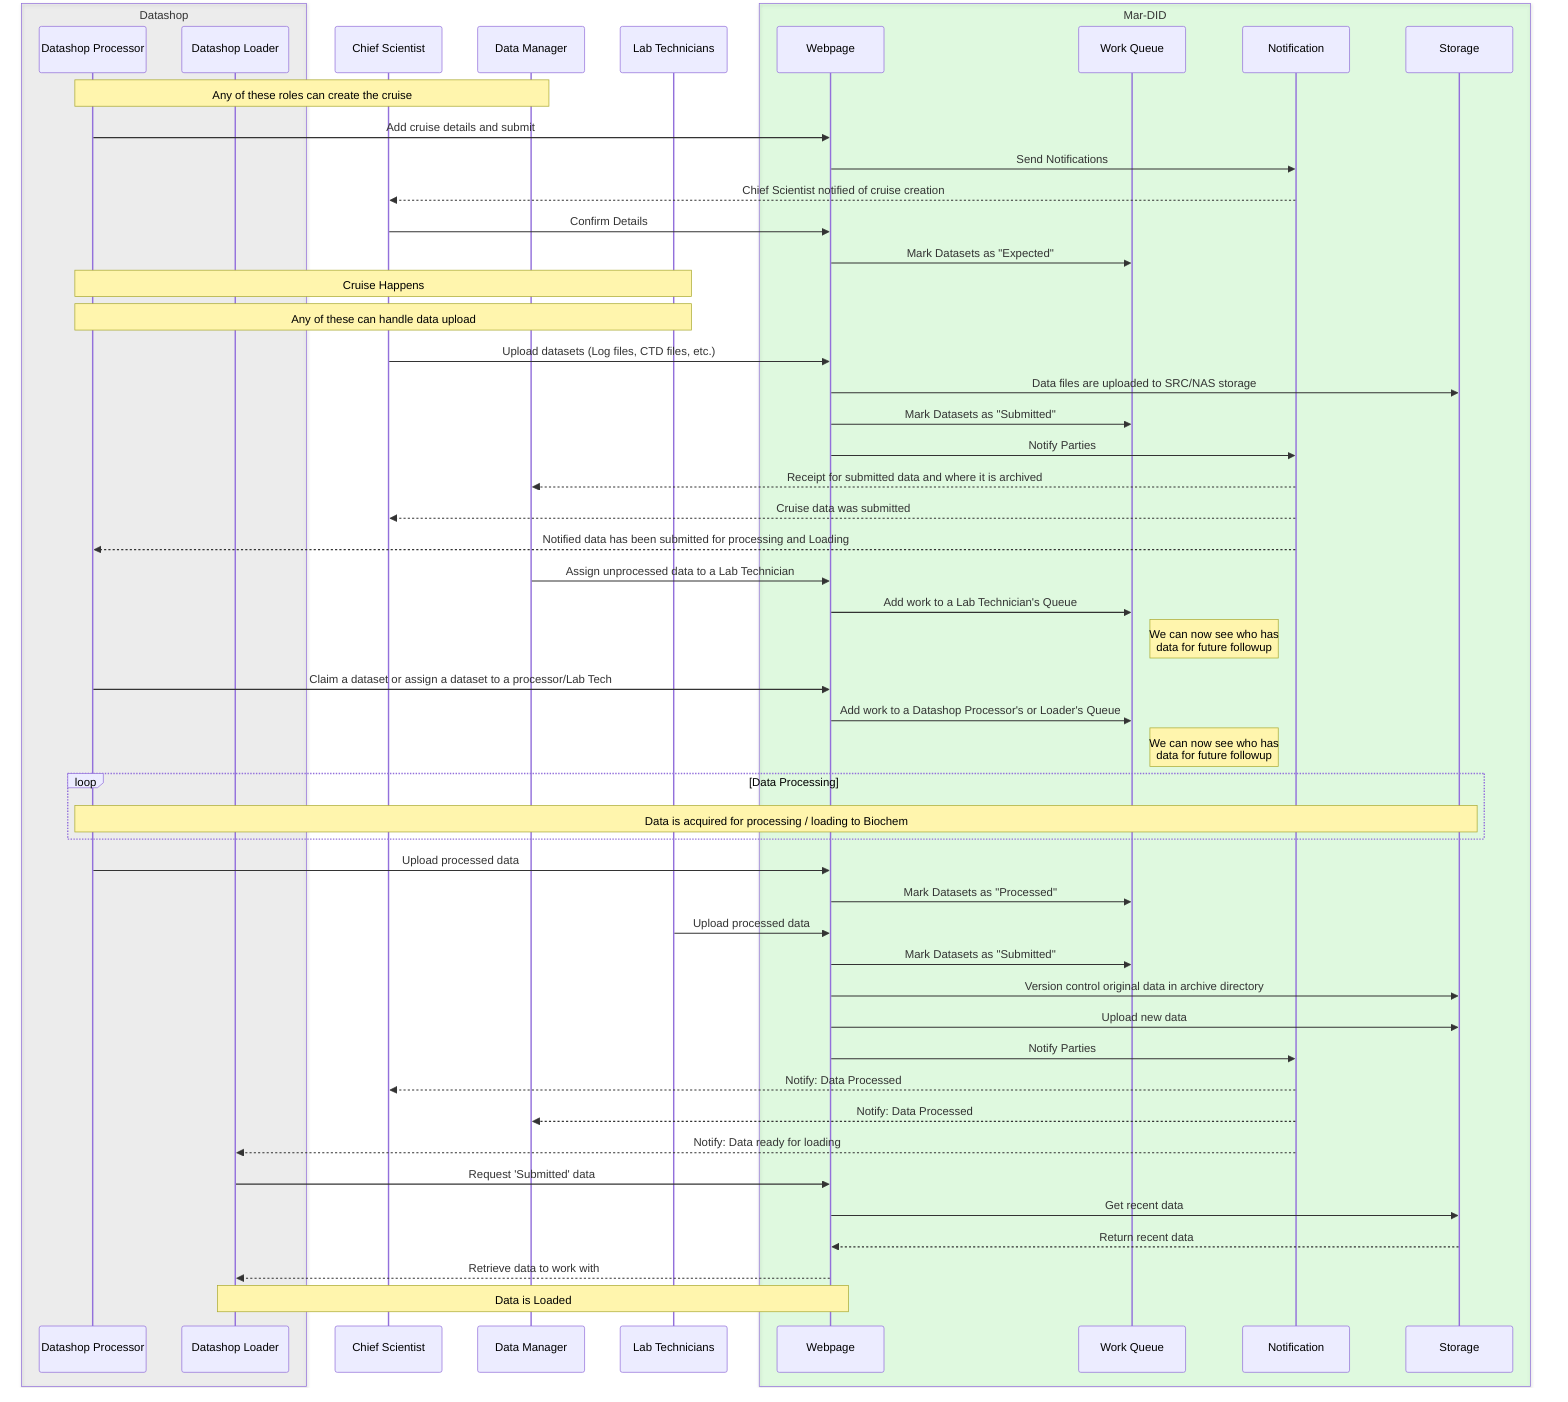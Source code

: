 %%%%{init: {'theme': 'base', 'themeVariables': {
%%    'primaryColor': '#ffcc00',
%%    'edgeLabelBackground': '#ffffff',
%%    'actorBorder': '#000000',
%%    'actorBkg': '#e6f7ff',
%%    'actorTextColor': '#000000'
%%}}}%%
sequenceDiagram
    box rgb(126, 126, 126, .1) Datashop
    participant DatashopProcessor as Datashop Processor
    participant DatashopLoader as Datashop Loader
    end
    participant ChiefScientist as Chief Scientist
    participant DataManager as Data Manager
    participant LabTechnicians as Lab Technicians
    box rgb(0, 255, 0, .1) Mar-DID
    participant System as Webpage
    participant WorkQueue as Work Queue
    participant Notification as Notification
    participant Storage as Storage
    end

    note over DatashopProcessor,DataManager: Any of these roles can create the cruise
    DatashopProcessor->>System: Add cruise details and submit

    System->>Notification: Send Notifications
    Notification-->>ChiefScientist: Chief Scientist notified of cruise creation

    ChiefScientist->>System: Confirm Details
    System->>WorkQueue: Mark Datasets as "Expected"

    note over DatashopProcessor,LabTechnicians: Cruise Happens
    note over DatashopProcessor,LabTechnicians: Any of these can handle data upload

    ChiefScientist->>System: Upload datasets (Log files, CTD files, etc.)
    System->>Storage: Data files are uploaded to SRC/NAS storage
    System->>WorkQueue: Mark Datasets as "Submitted"
    System->>Notification: Notify Parties

    Notification-->>DataManager: Receipt for submitted data and where it is archived
    Notification-->>ChiefScientist: Cruise data was submitted
    Notification-->>DatashopProcessor: Notified data has been submitted for processing and Loading

    DataManager->>System: Assign unprocessed data to a Lab Technician
    System->>WorkQueue: Add work to a Lab Technician's Queue
    note right of WorkQueue: We can now see who has<br/>data for future followup

    DatashopProcessor->>System: Claim a dataset or assign a dataset to a processor/Lab Tech
    System->>WorkQueue: Add work to a Datashop Processor's or Loader's Queue
    note right of WorkQueue: We can now see who has<br/>data for future followup
    loop Data Processing
    note over DatashopProcessor,Storage: Data is acquired for processing / loading to Biochem
    end

    DatashopProcessor->>System: Upload processed data
    System->>WorkQueue: Mark Datasets as "Processed"
    LabTechnicians->>System: Upload processed data
    System->>WorkQueue: Mark Datasets as "Submitted"

    System->>Storage: Version control original data in archive directory
    System->>Storage: Upload new data
    System->>Notification: Notify Parties

    Notification-->>ChiefScientist: Notify: Data Processed
    Notification-->>DataManager: Notify: Data Processed
    Notification-->>DatashopLoader: Notify: Data ready for loading

    DatashopLoader->>System: Request 'Submitted' data
    System->>Storage: Get recent data
    Storage-->>System: Return recent data
    System-->>DatashopLoader: Retrieve data to work with

    note over DatashopLoader,System: Data is Loaded
